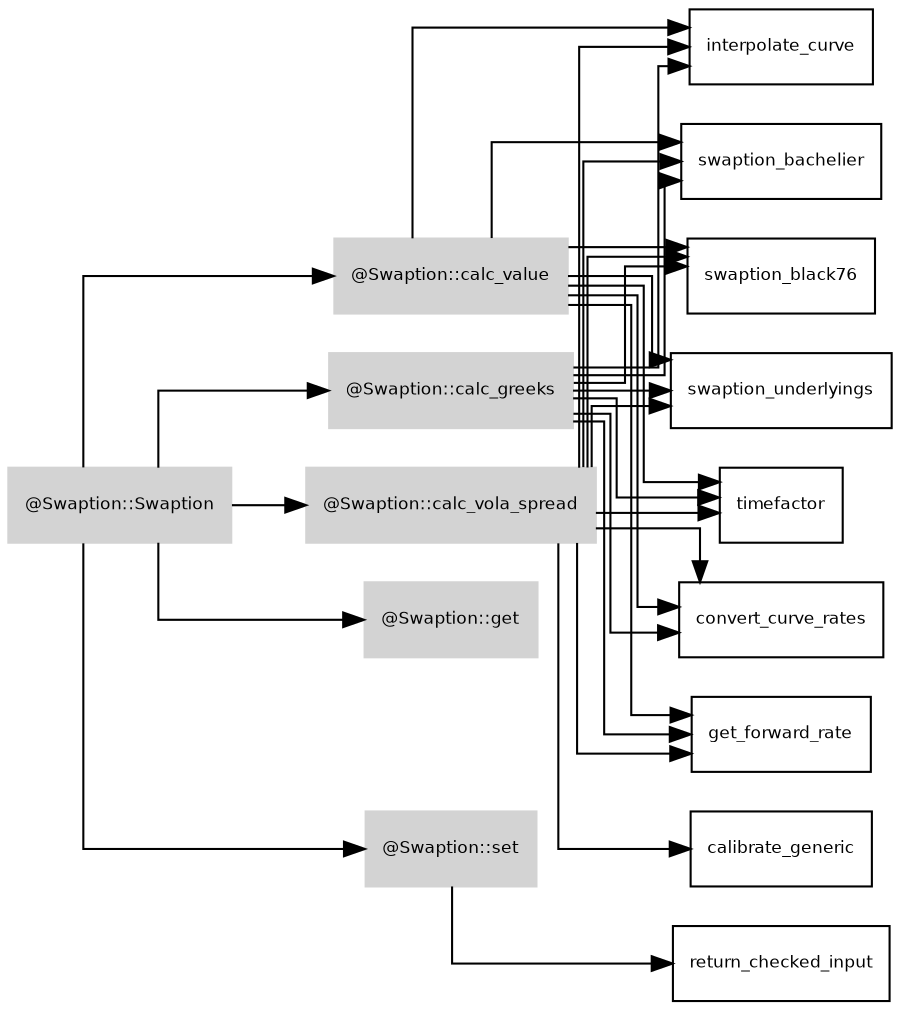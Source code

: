 digraph G {
	fontname = "Bitstream Vera Sans"
	fontsize = 8
	node [
		fontname = "Bitstream Vera Sans"
		fontsize = 8
		shape = "record"
	]
	edge [
		fontname = "Bitstream Vera Sans"
		fontsize = 8
	]
	graph [splines=ortho];
	rankdir=LR;
	subgraph class_Swaption {
		style=filled;
		node [style=filled,color=lightgrey];
		"@Swaption::Swaption" -> "@Swaption::calc_greeks"
		"@Swaption::Swaption" -> "@Swaption::calc_value"
		"@Swaption::Swaption" -> "@Swaption::calc_vola_spread"
		"@Swaption::Swaption" -> "@Swaption::get"
		"@Swaption::Swaption" -> "@Swaption::set"
		label = "@Swaption";
	}
"@Swaption::calc_greeks" 	 -> 	 "convert_curve_rates"
"@Swaption::calc_greeks" 	 -> 	 "get_forward_rate"
"@Swaption::calc_greeks" 	 -> 	 "interpolate_curve"
"@Swaption::calc_greeks" 	 -> 	 "swaption_bachelier"
"@Swaption::calc_greeks" 	 -> 	 "swaption_black76"
"@Swaption::calc_greeks" 	 -> 	 "swaption_underlyings"
"@Swaption::calc_greeks" 	 -> 	 "timefactor"
"@Swaption::calc_value" 	 -> 	 "convert_curve_rates"
"@Swaption::calc_value" 	 -> 	 "get_forward_rate"
"@Swaption::calc_value" 	 -> 	 "interpolate_curve"
"@Swaption::calc_value" 	 -> 	 "swaption_bachelier"
"@Swaption::calc_value" 	 -> 	 "swaption_black76"
"@Swaption::calc_value" 	 -> 	 "swaption_underlyings"
"@Swaption::calc_value" 	 -> 	 "timefactor"
"@Swaption::calc_vola_spread" 	 -> 	 "calibrate_generic"
"@Swaption::calc_vola_spread" 	 -> 	 "convert_curve_rates"
"@Swaption::calc_vola_spread" 	 -> 	 "get_forward_rate"
"@Swaption::calc_vola_spread" 	 -> 	 "interpolate_curve"
"@Swaption::calc_vola_spread" 	 -> 	 "swaption_bachelier"
"@Swaption::calc_vola_spread" 	 -> 	 "swaption_black76"
"@Swaption::calc_vola_spread" 	 -> 	 "swaption_underlyings"
"@Swaption::calc_vola_spread" 	 -> 	 "timefactor"
"@Swaption::set" 	 -> 	 "return_checked_input"
}
